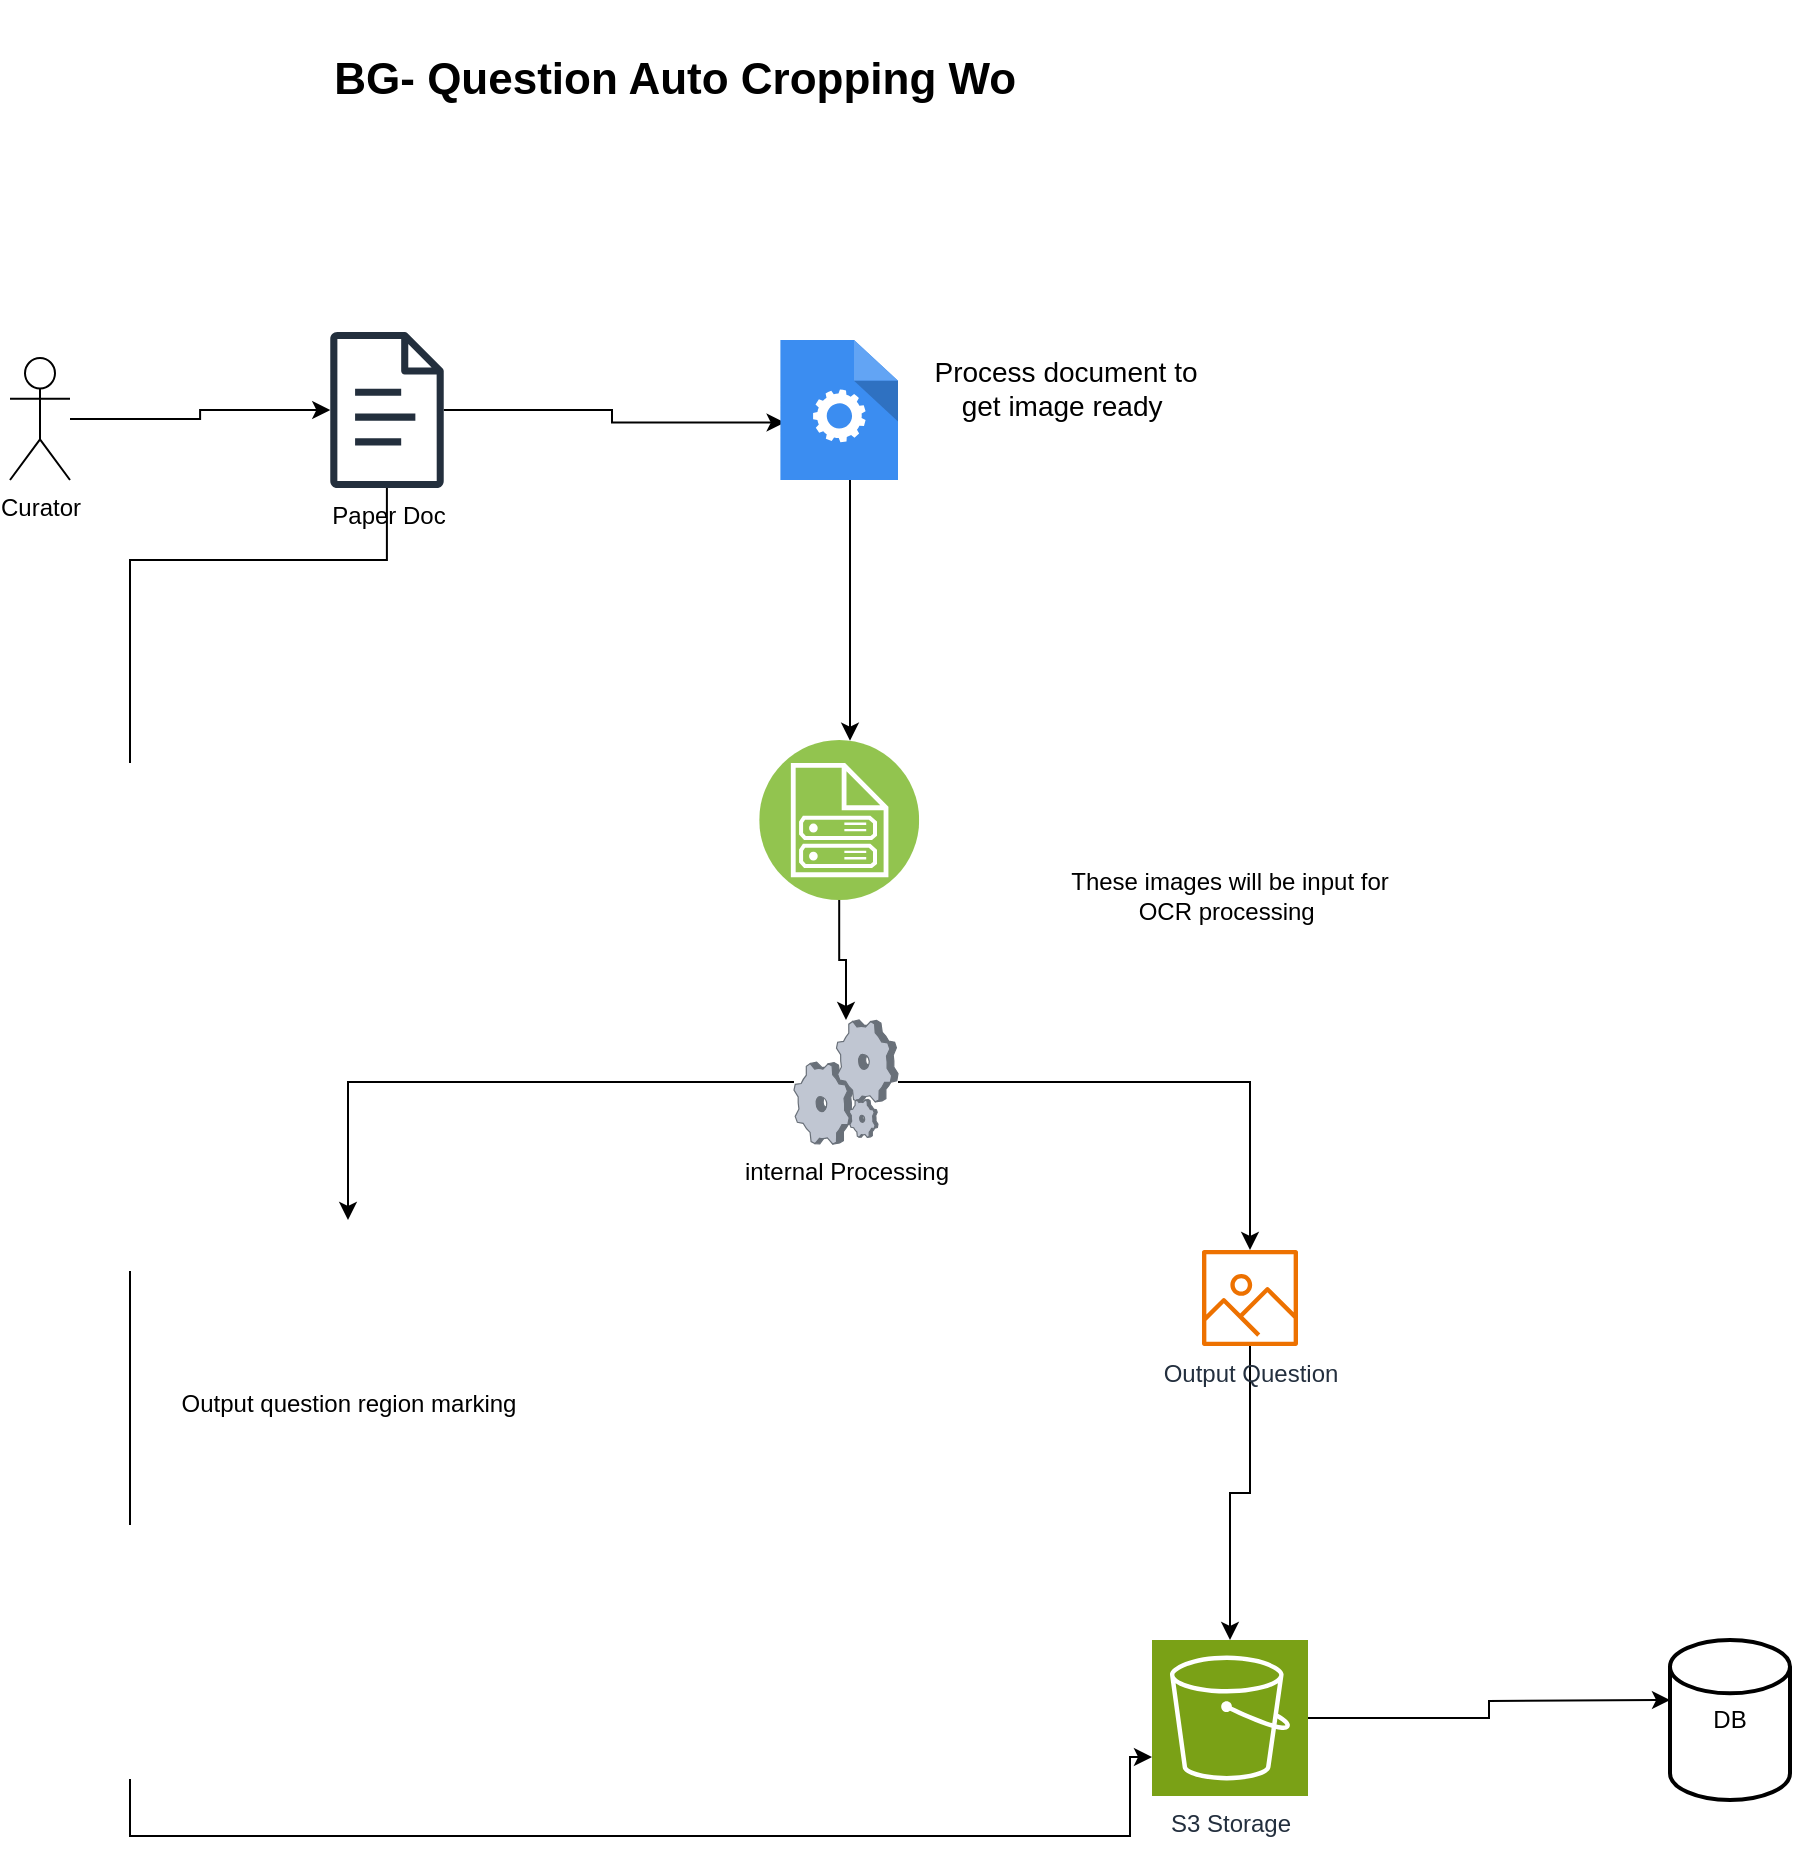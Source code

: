 <mxfile version="24.8.2">
  <diagram name="Page-1" id="CrYW5pB3ZpR52Jb0hZyG">
    <mxGraphModel dx="1886" dy="780" grid="1" gridSize="10" guides="1" tooltips="1" connect="1" arrows="1" fold="1" page="1" pageScale="1" pageWidth="827" pageHeight="1169" math="0" shadow="0">
      <root>
        <mxCell id="0" />
        <mxCell id="1" parent="0" />
        <mxCell id="sGMB7VZo8cXuw2Qb4S5g-4" style="edgeStyle=orthogonalEdgeStyle;rounded=0;orthogonalLoop=1;jettySize=auto;html=1;" edge="1" parent="1" source="sGMB7VZo8cXuw2Qb4S5g-1" target="sGMB7VZo8cXuw2Qb4S5g-3">
          <mxGeometry relative="1" as="geometry" />
        </mxCell>
        <mxCell id="sGMB7VZo8cXuw2Qb4S5g-1" value="Curator" style="shape=umlActor;verticalLabelPosition=bottom;verticalAlign=top;html=1;outlineConnect=0;" vertex="1" parent="1">
          <mxGeometry x="570" y="229" width="30" height="61" as="geometry" />
        </mxCell>
        <mxCell id="sGMB7VZo8cXuw2Qb4S5g-7" style="edgeStyle=orthogonalEdgeStyle;rounded=0;orthogonalLoop=1;jettySize=auto;html=1;entryX=0.036;entryY=0.59;entryDx=0;entryDy=0;entryPerimeter=0;" edge="1" parent="1" source="sGMB7VZo8cXuw2Qb4S5g-3" target="sGMB7VZo8cXuw2Qb4S5g-8">
          <mxGeometry relative="1" as="geometry">
            <mxPoint x="904" y="249" as="targetPoint" />
          </mxGeometry>
        </mxCell>
        <mxCell id="sGMB7VZo8cXuw2Qb4S5g-3" value="&lt;span style=&quot;color: rgb(0, 0, 0); text-wrap-mode: wrap;&quot;&gt;Paper Doc&lt;/span&gt;" style="sketch=0;outlineConnect=0;fontColor=#232F3E;gradientColor=none;fillColor=#232F3D;strokeColor=none;dashed=0;verticalLabelPosition=bottom;verticalAlign=top;align=center;html=1;fontSize=12;fontStyle=0;aspect=fixed;pointerEvents=1;shape=mxgraph.aws4.document;" vertex="1" parent="1">
          <mxGeometry x="730" y="216" width="57" height="78" as="geometry" />
        </mxCell>
        <mxCell id="sGMB7VZo8cXuw2Qb4S5g-12" style="edgeStyle=orthogonalEdgeStyle;rounded=0;orthogonalLoop=1;jettySize=auto;html=1;" edge="1" parent="1" source="sGMB7VZo8cXuw2Qb4S5g-8" target="sGMB7VZo8cXuw2Qb4S5g-11">
          <mxGeometry relative="1" as="geometry">
            <Array as="points">
              <mxPoint x="990" y="320" />
              <mxPoint x="990" y="320" />
            </Array>
          </mxGeometry>
        </mxCell>
        <mxCell id="sGMB7VZo8cXuw2Qb4S5g-8" value="" style="sketch=0;html=1;aspect=fixed;strokeColor=none;shadow=0;fillColor=#3B8DF1;verticalAlign=top;labelPosition=center;verticalLabelPosition=bottom;shape=mxgraph.gcp2.process" vertex="1" parent="1">
          <mxGeometry x="955.2" y="220" width="58.8" height="70" as="geometry" />
        </mxCell>
        <mxCell id="sGMB7VZo8cXuw2Qb4S5g-10" value="&lt;font style=&quot;font-size: 14px;&quot;&gt;Process document to&lt;/font&gt;&lt;div&gt;&lt;font style=&quot;font-size: 14px;&quot;&gt;get image ready&amp;nbsp;&lt;/font&gt;&lt;/div&gt;" style="text;html=1;align=center;verticalAlign=middle;whiteSpace=wrap;rounded=0;" vertex="1" parent="1">
          <mxGeometry x="1030" y="229" width="136" height="30" as="geometry" />
        </mxCell>
        <mxCell id="sGMB7VZo8cXuw2Qb4S5g-16" style="edgeStyle=orthogonalEdgeStyle;rounded=0;orthogonalLoop=1;jettySize=auto;html=1;" edge="1" parent="1" source="sGMB7VZo8cXuw2Qb4S5g-11" target="sGMB7VZo8cXuw2Qb4S5g-15">
          <mxGeometry relative="1" as="geometry" />
        </mxCell>
        <mxCell id="sGMB7VZo8cXuw2Qb4S5g-11" value="" style="image;aspect=fixed;perimeter=ellipsePerimeter;html=1;align=center;shadow=0;dashed=0;fontColor=#4277BB;labelBackgroundColor=default;fontSize=12;spacingTop=3;image=img/lib/ibm/vpc/ImageService.svg;" vertex="1" parent="1">
          <mxGeometry x="944.6" y="420" width="80" height="80" as="geometry" />
        </mxCell>
        <mxCell id="sGMB7VZo8cXuw2Qb4S5g-13" value="These images will be input for OCR processing&amp;nbsp;" style="text;html=1;align=center;verticalAlign=middle;whiteSpace=wrap;rounded=0;" vertex="1" parent="1">
          <mxGeometry x="1090" y="475" width="180" height="45" as="geometry" />
        </mxCell>
        <mxCell id="sGMB7VZo8cXuw2Qb4S5g-17" style="edgeStyle=orthogonalEdgeStyle;rounded=0;orthogonalLoop=1;jettySize=auto;html=1;" edge="1" parent="1" source="sGMB7VZo8cXuw2Qb4S5g-15" target="sGMB7VZo8cXuw2Qb4S5g-18">
          <mxGeometry relative="1" as="geometry">
            <mxPoint x="730" y="650" as="targetPoint" />
          </mxGeometry>
        </mxCell>
        <mxCell id="sGMB7VZo8cXuw2Qb4S5g-20" style="edgeStyle=orthogonalEdgeStyle;rounded=0;orthogonalLoop=1;jettySize=auto;html=1;" edge="1" parent="1" source="sGMB7VZo8cXuw2Qb4S5g-15" target="sGMB7VZo8cXuw2Qb4S5g-19">
          <mxGeometry relative="1" as="geometry" />
        </mxCell>
        <mxCell id="sGMB7VZo8cXuw2Qb4S5g-15" value="internal Processing" style="verticalLabelPosition=bottom;sketch=0;aspect=fixed;html=1;verticalAlign=top;strokeColor=none;align=center;outlineConnect=0;shape=mxgraph.citrix.process;" vertex="1" parent="1">
          <mxGeometry x="962" y="560" width="52" height="62" as="geometry" />
        </mxCell>
        <mxCell id="sGMB7VZo8cXuw2Qb4S5g-18" value="Output question region marking" style="shape=image;html=1;verticalAlign=top;verticalLabelPosition=bottom;labelBackgroundColor=#ffffff;imageAspect=0;aspect=fixed;image=https://cdn2.iconfinder.com/data/icons/seo-web-1-filled-outline/64/keyword-search_result-seo-128.png" vertex="1" parent="1">
          <mxGeometry x="700" y="660" width="78" height="78" as="geometry" />
        </mxCell>
        <mxCell id="sGMB7VZo8cXuw2Qb4S5g-22" style="edgeStyle=orthogonalEdgeStyle;rounded=0;orthogonalLoop=1;jettySize=auto;html=1;" edge="1" parent="1" source="sGMB7VZo8cXuw2Qb4S5g-19" target="sGMB7VZo8cXuw2Qb4S5g-21">
          <mxGeometry relative="1" as="geometry" />
        </mxCell>
        <mxCell id="sGMB7VZo8cXuw2Qb4S5g-19" value="Output Question" style="sketch=0;outlineConnect=0;fontColor=#232F3E;gradientColor=none;fillColor=#ED7100;strokeColor=none;dashed=0;verticalLabelPosition=bottom;verticalAlign=top;align=center;html=1;fontSize=12;fontStyle=0;aspect=fixed;pointerEvents=1;shape=mxgraph.aws4.container_registry_image;" vertex="1" parent="1">
          <mxGeometry x="1166" y="675" width="48" height="48" as="geometry" />
        </mxCell>
        <mxCell id="sGMB7VZo8cXuw2Qb4S5g-24" style="edgeStyle=orthogonalEdgeStyle;rounded=0;orthogonalLoop=1;jettySize=auto;html=1;entryX=0;entryY=0.5;entryDx=0;entryDy=0;" edge="1" parent="1" source="sGMB7VZo8cXuw2Qb4S5g-21">
          <mxGeometry relative="1" as="geometry">
            <mxPoint x="1400" y="900" as="targetPoint" />
          </mxGeometry>
        </mxCell>
        <mxCell id="sGMB7VZo8cXuw2Qb4S5g-21" value="S3 Storage" style="sketch=0;points=[[0,0,0],[0.25,0,0],[0.5,0,0],[0.75,0,0],[1,0,0],[0,1,0],[0.25,1,0],[0.5,1,0],[0.75,1,0],[1,1,0],[0,0.25,0],[0,0.5,0],[0,0.75,0],[1,0.25,0],[1,0.5,0],[1,0.75,0]];outlineConnect=0;fontColor=#232F3E;fillColor=#7AA116;strokeColor=#ffffff;dashed=0;verticalLabelPosition=bottom;verticalAlign=top;align=center;html=1;fontSize=12;fontStyle=0;aspect=fixed;shape=mxgraph.aws4.resourceIcon;resIcon=mxgraph.aws4.s3;" vertex="1" parent="1">
          <mxGeometry x="1141" y="870" width="78" height="78" as="geometry" />
        </mxCell>
        <mxCell id="sGMB7VZo8cXuw2Qb4S5g-26" value="DB" style="strokeWidth=2;html=1;shape=mxgraph.flowchart.database;whiteSpace=wrap;" vertex="1" parent="1">
          <mxGeometry x="1400" y="870" width="60" height="80" as="geometry" />
        </mxCell>
        <mxCell id="sGMB7VZo8cXuw2Qb4S5g-27" style="edgeStyle=orthogonalEdgeStyle;rounded=0;orthogonalLoop=1;jettySize=auto;html=1;entryX=0;entryY=0.75;entryDx=0;entryDy=0;entryPerimeter=0;" edge="1" parent="1" source="sGMB7VZo8cXuw2Qb4S5g-3" target="sGMB7VZo8cXuw2Qb4S5g-21">
          <mxGeometry relative="1" as="geometry">
            <Array as="points">
              <mxPoint x="759" y="330" />
              <mxPoint x="630" y="330" />
              <mxPoint x="630" y="968" />
              <mxPoint x="1130" y="968" />
              <mxPoint x="1130" y="929" />
            </Array>
          </mxGeometry>
        </mxCell>
        <mxCell id="sGMB7VZo8cXuw2Qb4S5g-28" value="BG- Question Auto Cropping Workflow" style="text;html=1;align=center;verticalAlign=middle;whiteSpace=wrap;rounded=0;fontSize=22;fontStyle=1" vertex="1" parent="1">
          <mxGeometry x="710" y="50" width="450" height="80" as="geometry" />
        </mxCell>
      </root>
    </mxGraphModel>
  </diagram>
</mxfile>
